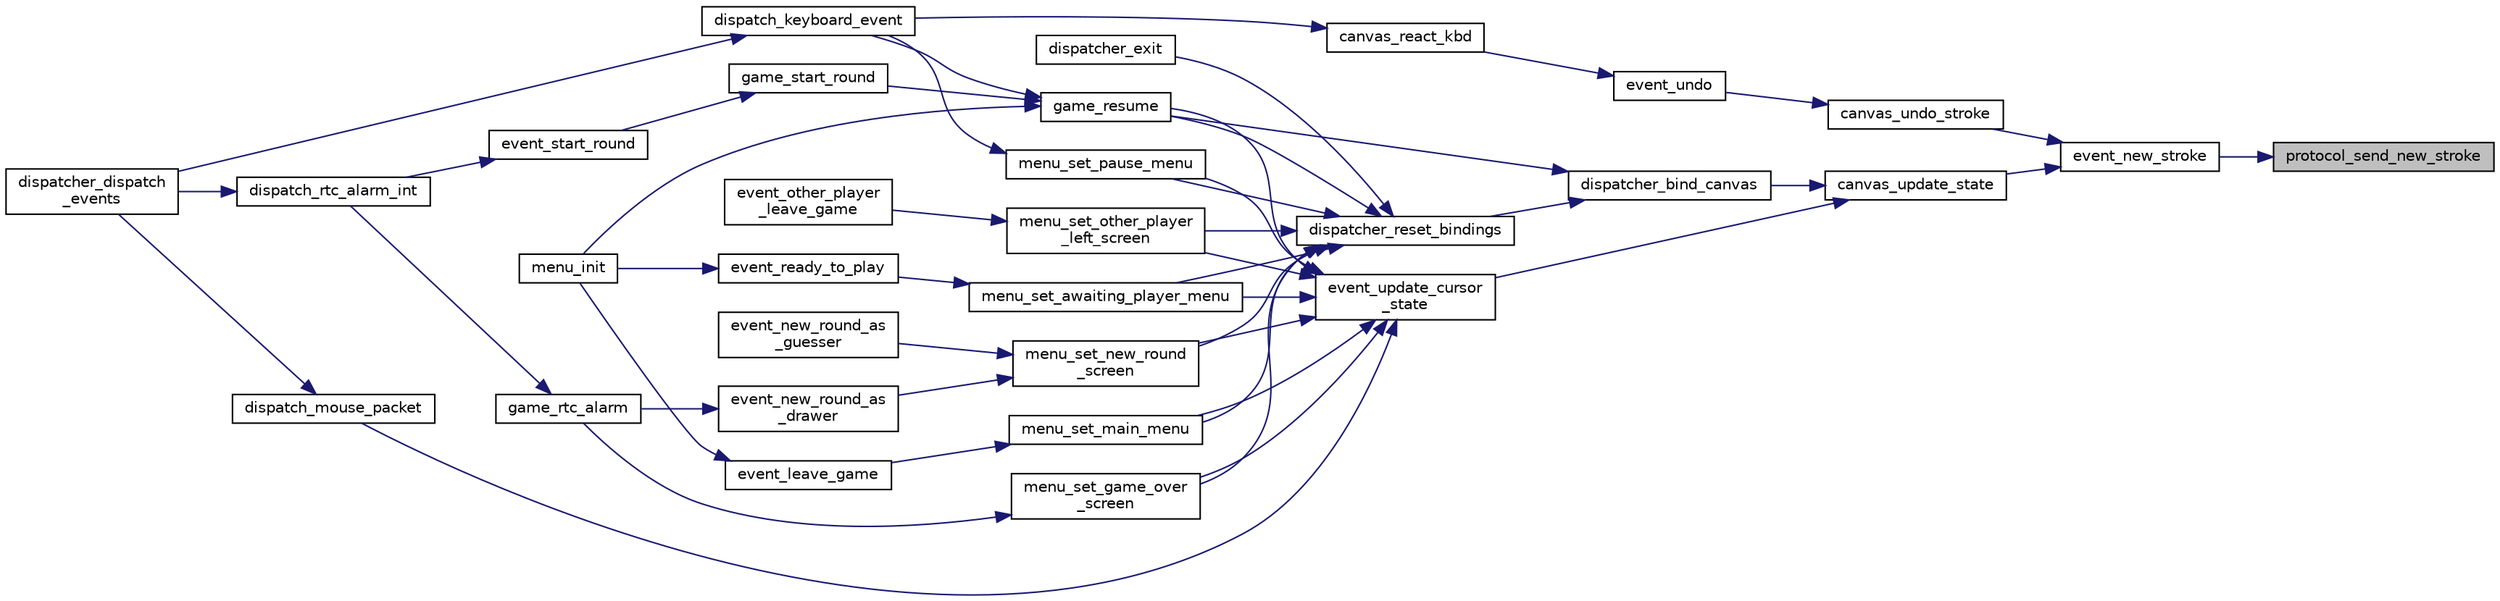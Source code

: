 digraph "protocol_send_new_stroke"
{
 // LATEX_PDF_SIZE
  edge [fontname="Helvetica",fontsize="10",labelfontname="Helvetica",labelfontsize="10"];
  node [fontname="Helvetica",fontsize="10",shape=record];
  rankdir="RL";
  Node1 [label="protocol_send_new_stroke",height=0.2,width=0.4,color="black", fillcolor="grey75", style="filled", fontcolor="black",tooltip="Sends a message of type MSG_NEW_STROKE."];
  Node1 -> Node2 [dir="back",color="midnightblue",fontsize="10",style="solid",fontname="Helvetica"];
  Node2 [label="event_new_stroke",height=0.2,width=0.4,color="black", fillcolor="white", style="filled",URL="$group__dispatcher.html#ga4aeb5b63078cf7887e70a0696e5427e2",tooltip="Starts drawing new stroke in the canvas and notifies the other player."];
  Node2 -> Node3 [dir="back",color="midnightblue",fontsize="10",style="solid",fontname="Helvetica"];
  Node3 [label="canvas_undo_stroke",height=0.2,width=0.4,color="black", fillcolor="white", style="filled",URL="$group__canvas.html#ga0eb66eb3bbeb104a7de7a880c6cd5d48",tooltip="Undoes a stroke."];
  Node3 -> Node4 [dir="back",color="midnightblue",fontsize="10",style="solid",fontname="Helvetica"];
  Node4 [label="event_undo",height=0.2,width=0.4,color="black", fillcolor="white", style="filled",URL="$group__dispatcher.html#ga51ba304d71f082904a79be3769ec7ee7",tooltip="Undoes a canvas stroke and notifies the other player."];
  Node4 -> Node5 [dir="back",color="midnightblue",fontsize="10",style="solid",fontname="Helvetica"];
  Node5 [label="canvas_react_kbd",height=0.2,width=0.4,color="black", fillcolor="white", style="filled",URL="$group__canvas.html#ga8ad75f7f8cd0333e14d51a533da88883",tooltip="Updates the canvas according to a keyboard event."];
  Node5 -> Node6 [dir="back",color="midnightblue",fontsize="10",style="solid",fontname="Helvetica"];
  Node6 [label="dispatch_keyboard_event",height=0.2,width=0.4,color="black", fillcolor="white", style="filled",URL="$group__dispatcher.html#gaeefd35acea05833fa9d829f99e2ed6ca",tooltip="Dispatches a keyboard event."];
  Node6 -> Node7 [dir="back",color="midnightblue",fontsize="10",style="solid",fontname="Helvetica"];
  Node7 [label="dispatcher_dispatch\l_events",height=0.2,width=0.4,color="black", fillcolor="white", style="filled",URL="$group__dispatcher.html#ga72c911173e2af4fbf960584448f83d8b",tooltip="Dispatches all events currently in the event queue."];
  Node2 -> Node8 [dir="back",color="midnightblue",fontsize="10",style="solid",fontname="Helvetica"];
  Node8 [label="canvas_update_state",height=0.2,width=0.4,color="black", fillcolor="white", style="filled",URL="$group__canvas.html#ga95661aa91869ceace06141f45c078210",tooltip="Updates the state of the canvas according to given mouse info."];
  Node8 -> Node9 [dir="back",color="midnightblue",fontsize="10",style="solid",fontname="Helvetica"];
  Node9 [label="dispatcher_bind_canvas",height=0.2,width=0.4,color="black", fillcolor="white", style="filled",URL="$group__dispatcher.html#gab72c16c8547625b6dde1d4626b3c9c99",tooltip="Binds or unbinds the canvas to the dispatcher."];
  Node9 -> Node10 [dir="back",color="midnightblue",fontsize="10",style="solid",fontname="Helvetica"];
  Node10 [label="dispatcher_reset_bindings",height=0.2,width=0.4,color="black", fillcolor="white", style="filled",URL="$group__dispatcher.html#gab9458678bdcdc4f0ff458f8a9b27c638",tooltip="Resets all dispatcher bindings."];
  Node10 -> Node11 [dir="back",color="midnightblue",fontsize="10",style="solid",fontname="Helvetica"];
  Node11 [label="dispatcher_exit",height=0.2,width=0.4,color="black", fillcolor="white", style="filled",URL="$group__dispatcher.html#gaf862e6e5a2905c716bf2b701d9ecabc6",tooltip="Deletes all resources allocated to the dispatcher."];
  Node10 -> Node12 [dir="back",color="midnightblue",fontsize="10",style="solid",fontname="Helvetica"];
  Node12 [label="game_resume",height=0.2,width=0.4,color="black", fillcolor="white", style="filled",URL="$group__game.html#ga52118602811d7516e865c66a7410fd58",tooltip="Resumes the game."];
  Node12 -> Node6 [dir="back",color="midnightblue",fontsize="10",style="solid",fontname="Helvetica"];
  Node12 -> Node13 [dir="back",color="midnightblue",fontsize="10",style="solid",fontname="Helvetica"];
  Node13 [label="game_start_round",height=0.2,width=0.4,color="black", fillcolor="white", style="filled",URL="$group__game.html#gad7c180906d7acb4776f4db147f289d7c",tooltip="Starts the already created round."];
  Node13 -> Node14 [dir="back",color="midnightblue",fontsize="10",style="solid",fontname="Helvetica"];
  Node14 [label="event_start_round",height=0.2,width=0.4,color="black", fillcolor="white", style="filled",URL="$group__dispatcher.html#ga00f3579aee6fd77454373ac309f39675",tooltip="Starts the round."];
  Node14 -> Node15 [dir="back",color="midnightblue",fontsize="10",style="solid",fontname="Helvetica"];
  Node15 [label="dispatch_rtc_alarm_int",height=0.2,width=0.4,color="black", fillcolor="white", style="filled",URL="$group__dispatcher.html#ga2607daafa4b66e729b8aa95ba97f1984",tooltip="Dispatches a rtc alarm interrupt."];
  Node15 -> Node7 [dir="back",color="midnightblue",fontsize="10",style="solid",fontname="Helvetica"];
  Node12 -> Node16 [dir="back",color="midnightblue",fontsize="10",style="solid",fontname="Helvetica"];
  Node16 [label="menu_init",height=0.2,width=0.4,color="black", fillcolor="white", style="filled",URL="$group__menu.html#gafae9ccfd6e7de562283d6ffc8c3cf066",tooltip="Loads the xpm images of the menu."];
  Node10 -> Node17 [dir="back",color="midnightblue",fontsize="10",style="solid",fontname="Helvetica"];
  Node17 [label="menu_set_awaiting_player_menu",height=0.2,width=0.4,color="black", fillcolor="white", style="filled",URL="$group__menu.html#ga5ed66b2ad288641ccbb969f784a64351",tooltip="Sets the menu to awaiting other player menu."];
  Node17 -> Node18 [dir="back",color="midnightblue",fontsize="10",style="solid",fontname="Helvetica"];
  Node18 [label="event_ready_to_play",height=0.2,width=0.4,color="black", fillcolor="white", style="filled",URL="$group__dispatcher.html#gaeaf290f8252a2b923005262498513787",tooltip="Goes into the \"Awaiting other player...\" screen and notifies the other player."];
  Node18 -> Node16 [dir="back",color="midnightblue",fontsize="10",style="solid",fontname="Helvetica"];
  Node10 -> Node19 [dir="back",color="midnightblue",fontsize="10",style="solid",fontname="Helvetica"];
  Node19 [label="menu_set_game_over\l_screen",height=0.2,width=0.4,color="black", fillcolor="white", style="filled",URL="$group__menu.html#ga6331f4f3fee92d6495fd79aa17f59777",tooltip="Sets the menu to the game over screen."];
  Node19 -> Node20 [dir="back",color="midnightblue",fontsize="10",style="solid",fontname="Helvetica"];
  Node20 [label="game_rtc_alarm",height=0.2,width=0.4,color="black", fillcolor="white", style="filled",URL="$group__game.html#ga3f61372930dd958f7499a110ce2bd7d6",tooltip="Updates the game due to a rtc alarm interrupt."];
  Node20 -> Node15 [dir="back",color="midnightblue",fontsize="10",style="solid",fontname="Helvetica"];
  Node10 -> Node21 [dir="back",color="midnightblue",fontsize="10",style="solid",fontname="Helvetica"];
  Node21 [label="menu_set_main_menu",height=0.2,width=0.4,color="black", fillcolor="white", style="filled",URL="$group__menu.html#ga6c442e5329ddf932b74a253c15665d75",tooltip="Sets the menu to main menu."];
  Node21 -> Node22 [dir="back",color="midnightblue",fontsize="10",style="solid",fontname="Helvetica"];
  Node22 [label="event_leave_game",height=0.2,width=0.4,color="black", fillcolor="white", style="filled",URL="$group__dispatcher.html#ga0e52394a395110749bc8ce3251ee503c",tooltip="Leaves the game back to the main menu and notifies the other player."];
  Node22 -> Node16 [dir="back",color="midnightblue",fontsize="10",style="solid",fontname="Helvetica"];
  Node10 -> Node23 [dir="back",color="midnightblue",fontsize="10",style="solid",fontname="Helvetica"];
  Node23 [label="menu_set_new_round\l_screen",height=0.2,width=0.4,color="black", fillcolor="white", style="filled",URL="$group__menu.html#ga0b4d8c6b87adac99529e3dce59857aaa",tooltip="Sets the menu to new round screen according to the given player role."];
  Node23 -> Node24 [dir="back",color="midnightblue",fontsize="10",style="solid",fontname="Helvetica"];
  Node24 [label="event_new_round_as\l_drawer",height=0.2,width=0.4,color="black", fillcolor="white", style="filled",URL="$group__dispatcher.html#gabf03a39eb157e349de01d6a6cb7fa196",tooltip="Starts a new round as DRAWER (role_t)."];
  Node24 -> Node20 [dir="back",color="midnightblue",fontsize="10",style="solid",fontname="Helvetica"];
  Node23 -> Node25 [dir="back",color="midnightblue",fontsize="10",style="solid",fontname="Helvetica"];
  Node25 [label="event_new_round_as\l_guesser",height=0.2,width=0.4,color="black", fillcolor="white", style="filled",URL="$group__dispatcher.html#ga0b13ea13708e1b05cd87fecebe747065",tooltip="Starts a new round as GUESSER (role_t)."];
  Node10 -> Node26 [dir="back",color="midnightblue",fontsize="10",style="solid",fontname="Helvetica"];
  Node26 [label="menu_set_other_player\l_left_screen",height=0.2,width=0.4,color="black", fillcolor="white", style="filled",URL="$group__menu.html#gaaf5a9953d8b982736cf01d87adcb3b14",tooltip="Sets the menu to the other player left screen."];
  Node26 -> Node27 [dir="back",color="midnightblue",fontsize="10",style="solid",fontname="Helvetica"];
  Node27 [label="event_other_player\l_leave_game",height=0.2,width=0.4,color="black", fillcolor="white", style="filled",URL="$group__dispatcher.html#ga478271b5d6d73f56b8c7c24d7be10cfd",tooltip="Reacts to the event that the other player left the game."];
  Node10 -> Node28 [dir="back",color="midnightblue",fontsize="10",style="solid",fontname="Helvetica"];
  Node28 [label="menu_set_pause_menu",height=0.2,width=0.4,color="black", fillcolor="white", style="filled",URL="$group__menu.html#ga2471e39c56761768b9ceabdd4d5e732f",tooltip="Sets the menu to pause menu."];
  Node28 -> Node6 [dir="back",color="midnightblue",fontsize="10",style="solid",fontname="Helvetica"];
  Node9 -> Node12 [dir="back",color="midnightblue",fontsize="10",style="solid",fontname="Helvetica"];
  Node8 -> Node29 [dir="back",color="midnightblue",fontsize="10",style="solid",fontname="Helvetica"];
  Node29 [label="event_update_cursor\l_state",height=0.2,width=0.4,color="black", fillcolor="white", style="filled",URL="$group__dispatcher.html#ga1870958649b46017847735537a5701e1",tooltip="Updates the cursor state and updates the game according to it."];
  Node29 -> Node30 [dir="back",color="midnightblue",fontsize="10",style="solid",fontname="Helvetica"];
  Node30 [label="dispatch_mouse_packet",height=0.2,width=0.4,color="black", fillcolor="white", style="filled",URL="$group__dispatcher.html#ga4256f77332aee43a38ecada70ef1e418",tooltip="Dispatches a mouse packet from a mouse event."];
  Node30 -> Node7 [dir="back",color="midnightblue",fontsize="10",style="solid",fontname="Helvetica"];
  Node29 -> Node12 [dir="back",color="midnightblue",fontsize="10",style="solid",fontname="Helvetica"];
  Node29 -> Node17 [dir="back",color="midnightblue",fontsize="10",style="solid",fontname="Helvetica"];
  Node29 -> Node19 [dir="back",color="midnightblue",fontsize="10",style="solid",fontname="Helvetica"];
  Node29 -> Node21 [dir="back",color="midnightblue",fontsize="10",style="solid",fontname="Helvetica"];
  Node29 -> Node23 [dir="back",color="midnightblue",fontsize="10",style="solid",fontname="Helvetica"];
  Node29 -> Node26 [dir="back",color="midnightblue",fontsize="10",style="solid",fontname="Helvetica"];
  Node29 -> Node28 [dir="back",color="midnightblue",fontsize="10",style="solid",fontname="Helvetica"];
}
